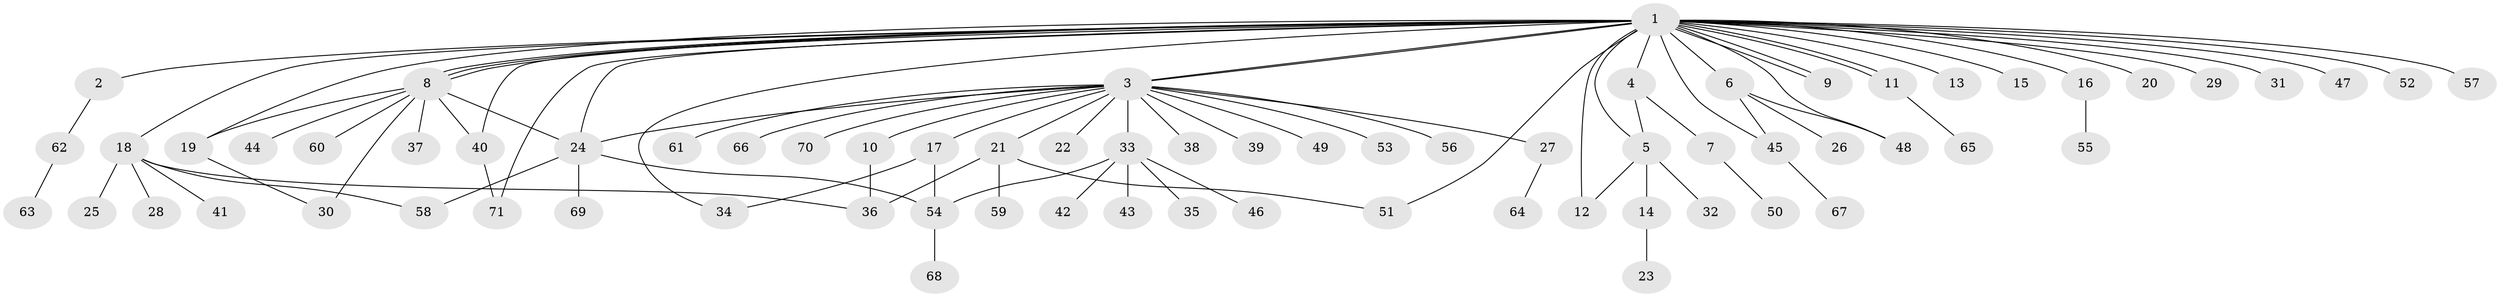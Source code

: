 // coarse degree distribution, {27: 0.017543859649122806, 2: 0.15789473684210525, 18: 0.017543859649122806, 5: 0.05263157894736842, 4: 0.03508771929824561, 1: 0.631578947368421, 12: 0.017543859649122806, 3: 0.07017543859649122}
// Generated by graph-tools (version 1.1) at 2025/51/02/27/25 19:51:55]
// undirected, 71 vertices, 92 edges
graph export_dot {
graph [start="1"]
  node [color=gray90,style=filled];
  1;
  2;
  3;
  4;
  5;
  6;
  7;
  8;
  9;
  10;
  11;
  12;
  13;
  14;
  15;
  16;
  17;
  18;
  19;
  20;
  21;
  22;
  23;
  24;
  25;
  26;
  27;
  28;
  29;
  30;
  31;
  32;
  33;
  34;
  35;
  36;
  37;
  38;
  39;
  40;
  41;
  42;
  43;
  44;
  45;
  46;
  47;
  48;
  49;
  50;
  51;
  52;
  53;
  54;
  55;
  56;
  57;
  58;
  59;
  60;
  61;
  62;
  63;
  64;
  65;
  66;
  67;
  68;
  69;
  70;
  71;
  1 -- 2;
  1 -- 3;
  1 -- 3;
  1 -- 4;
  1 -- 5;
  1 -- 6;
  1 -- 8;
  1 -- 8;
  1 -- 8;
  1 -- 9;
  1 -- 9;
  1 -- 11;
  1 -- 11;
  1 -- 12;
  1 -- 13;
  1 -- 15;
  1 -- 16;
  1 -- 18;
  1 -- 19;
  1 -- 20;
  1 -- 24;
  1 -- 29;
  1 -- 31;
  1 -- 34;
  1 -- 40;
  1 -- 45;
  1 -- 47;
  1 -- 48;
  1 -- 51;
  1 -- 52;
  1 -- 57;
  1 -- 71;
  2 -- 62;
  3 -- 10;
  3 -- 17;
  3 -- 21;
  3 -- 22;
  3 -- 24;
  3 -- 27;
  3 -- 33;
  3 -- 38;
  3 -- 39;
  3 -- 49;
  3 -- 53;
  3 -- 56;
  3 -- 61;
  3 -- 66;
  3 -- 70;
  4 -- 5;
  4 -- 7;
  5 -- 12;
  5 -- 14;
  5 -- 32;
  6 -- 26;
  6 -- 45;
  6 -- 48;
  7 -- 50;
  8 -- 19;
  8 -- 24;
  8 -- 30;
  8 -- 37;
  8 -- 40;
  8 -- 44;
  8 -- 60;
  10 -- 36;
  11 -- 65;
  14 -- 23;
  16 -- 55;
  17 -- 34;
  17 -- 54;
  18 -- 25;
  18 -- 28;
  18 -- 36;
  18 -- 41;
  18 -- 58;
  19 -- 30;
  21 -- 36;
  21 -- 51;
  21 -- 59;
  24 -- 54;
  24 -- 58;
  24 -- 69;
  27 -- 64;
  33 -- 35;
  33 -- 42;
  33 -- 43;
  33 -- 46;
  33 -- 54;
  40 -- 71;
  45 -- 67;
  54 -- 68;
  62 -- 63;
}
